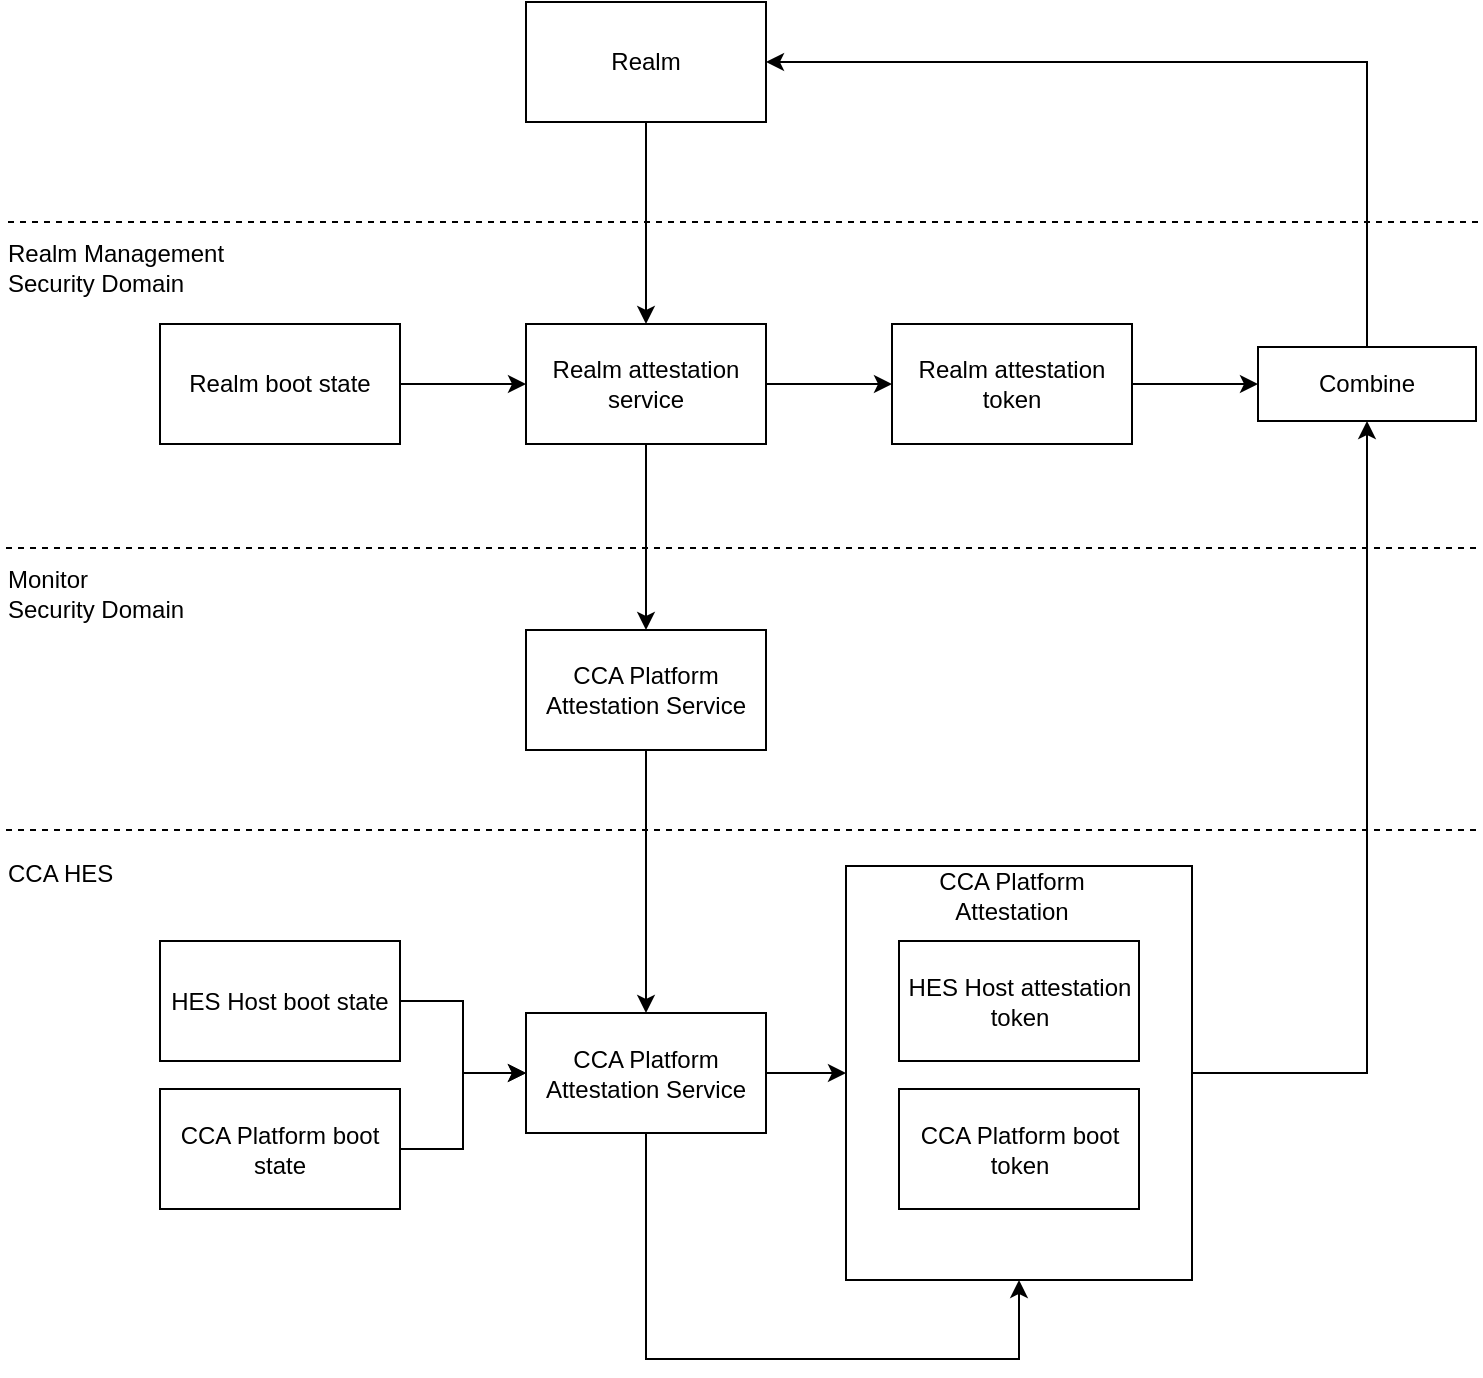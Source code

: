 <mxfile version="19.0.2" type="github">
  <diagram id="rpfzMZJ1WCSBL3HiM9C_" name="Page-1">
    <mxGraphModel dx="1408" dy="1424" grid="0" gridSize="10" guides="1" tooltips="1" connect="1" arrows="1" fold="1" page="0" pageScale="1" pageWidth="1200" pageHeight="1920" math="0" shadow="0">
      <root>
        <mxCell id="0" />
        <mxCell id="1" parent="0" />
        <mxCell id="0pyoU2voeQXo9jIR6_Ho-19" style="edgeStyle=orthogonalEdgeStyle;rounded=0;orthogonalLoop=1;jettySize=auto;html=1;exitX=1;exitY=0.5;exitDx=0;exitDy=0;entryX=0.5;entryY=1;entryDx=0;entryDy=0;" edge="1" parent="1" source="0pyoU2voeQXo9jIR6_Ho-12" target="0pyoU2voeQXo9jIR6_Ho-11">
          <mxGeometry relative="1" as="geometry" />
        </mxCell>
        <mxCell id="0pyoU2voeQXo9jIR6_Ho-12" value="" style="rounded=0;whiteSpace=wrap;html=1;fillColor=none;" vertex="1" parent="1">
          <mxGeometry x="272" y="-116" width="173" height="207" as="geometry" />
        </mxCell>
        <mxCell id="0pyoU2voeQXo9jIR6_Ho-28" style="edgeStyle=orthogonalEdgeStyle;rounded=0;orthogonalLoop=1;jettySize=auto;html=1;exitX=0.5;exitY=1;exitDx=0;exitDy=0;entryX=0.5;entryY=0;entryDx=0;entryDy=0;" edge="1" parent="1" source="0pyoU2voeQXo9jIR6_Ho-1" target="0pyoU2voeQXo9jIR6_Ho-3">
          <mxGeometry relative="1" as="geometry" />
        </mxCell>
        <mxCell id="0pyoU2voeQXo9jIR6_Ho-1" value="Realm" style="rounded=0;whiteSpace=wrap;html=1;" vertex="1" parent="1">
          <mxGeometry x="112" y="-548" width="120" height="60" as="geometry" />
        </mxCell>
        <mxCell id="0pyoU2voeQXo9jIR6_Ho-25" style="edgeStyle=orthogonalEdgeStyle;rounded=0;orthogonalLoop=1;jettySize=auto;html=1;exitX=1;exitY=0.5;exitDx=0;exitDy=0;entryX=0;entryY=0.5;entryDx=0;entryDy=0;" edge="1" parent="1" source="0pyoU2voeQXo9jIR6_Ho-2" target="0pyoU2voeQXo9jIR6_Ho-3">
          <mxGeometry relative="1" as="geometry" />
        </mxCell>
        <mxCell id="0pyoU2voeQXo9jIR6_Ho-2" value="Realm boot state" style="rounded=0;whiteSpace=wrap;html=1;" vertex="1" parent="1">
          <mxGeometry x="-71" y="-387" width="120" height="60" as="geometry" />
        </mxCell>
        <mxCell id="0pyoU2voeQXo9jIR6_Ho-24" style="edgeStyle=orthogonalEdgeStyle;rounded=0;orthogonalLoop=1;jettySize=auto;html=1;exitX=0.5;exitY=1;exitDx=0;exitDy=0;entryX=0.5;entryY=0;entryDx=0;entryDy=0;" edge="1" parent="1" source="0pyoU2voeQXo9jIR6_Ho-3" target="0pyoU2voeQXo9jIR6_Ho-5">
          <mxGeometry relative="1" as="geometry" />
        </mxCell>
        <mxCell id="0pyoU2voeQXo9jIR6_Ho-26" style="edgeStyle=orthogonalEdgeStyle;rounded=0;orthogonalLoop=1;jettySize=auto;html=1;exitX=1;exitY=0.5;exitDx=0;exitDy=0;entryX=0;entryY=0.5;entryDx=0;entryDy=0;" edge="1" parent="1" source="0pyoU2voeQXo9jIR6_Ho-3" target="0pyoU2voeQXo9jIR6_Ho-4">
          <mxGeometry relative="1" as="geometry" />
        </mxCell>
        <mxCell id="0pyoU2voeQXo9jIR6_Ho-3" value="Realm attestation service" style="rounded=0;whiteSpace=wrap;html=1;" vertex="1" parent="1">
          <mxGeometry x="112" y="-387" width="120" height="60" as="geometry" />
        </mxCell>
        <mxCell id="0pyoU2voeQXo9jIR6_Ho-27" style="edgeStyle=orthogonalEdgeStyle;rounded=0;orthogonalLoop=1;jettySize=auto;html=1;exitX=1;exitY=0.5;exitDx=0;exitDy=0;entryX=0;entryY=0.5;entryDx=0;entryDy=0;" edge="1" parent="1" source="0pyoU2voeQXo9jIR6_Ho-4" target="0pyoU2voeQXo9jIR6_Ho-11">
          <mxGeometry relative="1" as="geometry" />
        </mxCell>
        <mxCell id="0pyoU2voeQXo9jIR6_Ho-4" value="Realm attestation token" style="rounded=0;whiteSpace=wrap;html=1;" vertex="1" parent="1">
          <mxGeometry x="295" y="-387" width="120" height="60" as="geometry" />
        </mxCell>
        <mxCell id="0pyoU2voeQXo9jIR6_Ho-23" style="edgeStyle=orthogonalEdgeStyle;rounded=0;orthogonalLoop=1;jettySize=auto;html=1;exitX=0.5;exitY=1;exitDx=0;exitDy=0;entryX=0.5;entryY=0;entryDx=0;entryDy=0;" edge="1" parent="1" source="0pyoU2voeQXo9jIR6_Ho-5" target="0pyoU2voeQXo9jIR6_Ho-8">
          <mxGeometry relative="1" as="geometry" />
        </mxCell>
        <mxCell id="0pyoU2voeQXo9jIR6_Ho-5" value="CCA Platform Attestation Service" style="rounded=0;whiteSpace=wrap;html=1;" vertex="1" parent="1">
          <mxGeometry x="112" y="-234" width="120" height="60" as="geometry" />
        </mxCell>
        <mxCell id="0pyoU2voeQXo9jIR6_Ho-14" style="edgeStyle=orthogonalEdgeStyle;rounded=0;orthogonalLoop=1;jettySize=auto;html=1;exitX=1;exitY=0.5;exitDx=0;exitDy=0;entryX=0;entryY=0.5;entryDx=0;entryDy=0;" edge="1" parent="1" source="0pyoU2voeQXo9jIR6_Ho-6" target="0pyoU2voeQXo9jIR6_Ho-8">
          <mxGeometry relative="1" as="geometry" />
        </mxCell>
        <mxCell id="0pyoU2voeQXo9jIR6_Ho-6" value="HES Host boot state" style="rounded=0;whiteSpace=wrap;html=1;" vertex="1" parent="1">
          <mxGeometry x="-71" y="-78.5" width="120" height="60" as="geometry" />
        </mxCell>
        <mxCell id="0pyoU2voeQXo9jIR6_Ho-15" style="edgeStyle=orthogonalEdgeStyle;rounded=0;orthogonalLoop=1;jettySize=auto;html=1;exitX=1;exitY=0.5;exitDx=0;exitDy=0;entryX=0;entryY=0.5;entryDx=0;entryDy=0;" edge="1" parent="1" source="0pyoU2voeQXo9jIR6_Ho-7" target="0pyoU2voeQXo9jIR6_Ho-8">
          <mxGeometry relative="1" as="geometry" />
        </mxCell>
        <mxCell id="0pyoU2voeQXo9jIR6_Ho-7" value="CCA Platform boot state" style="rounded=0;whiteSpace=wrap;html=1;" vertex="1" parent="1">
          <mxGeometry x="-71" y="-4.5" width="120" height="60" as="geometry" />
        </mxCell>
        <mxCell id="0pyoU2voeQXo9jIR6_Ho-21" style="edgeStyle=orthogonalEdgeStyle;rounded=0;orthogonalLoop=1;jettySize=auto;html=1;exitX=1;exitY=0.5;exitDx=0;exitDy=0;entryX=0;entryY=0.5;entryDx=0;entryDy=0;" edge="1" parent="1" source="0pyoU2voeQXo9jIR6_Ho-8" target="0pyoU2voeQXo9jIR6_Ho-12">
          <mxGeometry relative="1" as="geometry" />
        </mxCell>
        <mxCell id="0pyoU2voeQXo9jIR6_Ho-22" style="edgeStyle=orthogonalEdgeStyle;rounded=0;orthogonalLoop=1;jettySize=auto;html=1;exitX=0.5;exitY=1;exitDx=0;exitDy=0;entryX=0.5;entryY=1;entryDx=0;entryDy=0;" edge="1" parent="1" source="0pyoU2voeQXo9jIR6_Ho-8" target="0pyoU2voeQXo9jIR6_Ho-12">
          <mxGeometry relative="1" as="geometry">
            <Array as="points">
              <mxPoint x="172" y="130.5" />
              <mxPoint x="359" y="130.5" />
            </Array>
          </mxGeometry>
        </mxCell>
        <mxCell id="0pyoU2voeQXo9jIR6_Ho-8" value="CCA Platform Attestation Service" style="rounded=0;whiteSpace=wrap;html=1;" vertex="1" parent="1">
          <mxGeometry x="112" y="-42.5" width="120" height="60" as="geometry" />
        </mxCell>
        <mxCell id="0pyoU2voeQXo9jIR6_Ho-9" value="HES Host attestation token" style="rounded=0;whiteSpace=wrap;html=1;" vertex="1" parent="1">
          <mxGeometry x="298.5" y="-78.5" width="120" height="60" as="geometry" />
        </mxCell>
        <mxCell id="0pyoU2voeQXo9jIR6_Ho-10" value="&lt;span style=&quot;&quot;&gt;CCA Platform boot token&lt;/span&gt;" style="rounded=0;whiteSpace=wrap;html=1;" vertex="1" parent="1">
          <mxGeometry x="298.5" y="-4.5" width="120" height="60" as="geometry" />
        </mxCell>
        <mxCell id="0pyoU2voeQXo9jIR6_Ho-29" style="edgeStyle=orthogonalEdgeStyle;rounded=0;orthogonalLoop=1;jettySize=auto;html=1;exitX=0.5;exitY=0;exitDx=0;exitDy=0;entryX=1;entryY=0.5;entryDx=0;entryDy=0;" edge="1" parent="1" source="0pyoU2voeQXo9jIR6_Ho-11" target="0pyoU2voeQXo9jIR6_Ho-1">
          <mxGeometry relative="1" as="geometry" />
        </mxCell>
        <mxCell id="0pyoU2voeQXo9jIR6_Ho-11" value="Combine" style="rounded=0;whiteSpace=wrap;html=1;" vertex="1" parent="1">
          <mxGeometry x="478" y="-375.5" width="109" height="37" as="geometry" />
        </mxCell>
        <mxCell id="0pyoU2voeQXo9jIR6_Ho-13" value="CCA Platform Attestation" style="text;html=1;strokeColor=none;fillColor=none;align=center;verticalAlign=middle;whiteSpace=wrap;rounded=0;" vertex="1" parent="1">
          <mxGeometry x="315" y="-116" width="80" height="30" as="geometry" />
        </mxCell>
        <mxCell id="0pyoU2voeQXo9jIR6_Ho-30" value="" style="endArrow=none;dashed=1;html=1;rounded=0;" edge="1" parent="1">
          <mxGeometry width="50" height="50" relative="1" as="geometry">
            <mxPoint x="587" y="-134" as="sourcePoint" />
            <mxPoint x="-150" y="-134" as="targetPoint" />
          </mxGeometry>
        </mxCell>
        <mxCell id="0pyoU2voeQXo9jIR6_Ho-31" value="" style="endArrow=none;dashed=1;html=1;rounded=0;" edge="1" parent="1">
          <mxGeometry width="50" height="50" relative="1" as="geometry">
            <mxPoint x="588" y="-438" as="sourcePoint" />
            <mxPoint x="-150" y="-438" as="targetPoint" />
          </mxGeometry>
        </mxCell>
        <mxCell id="0pyoU2voeQXo9jIR6_Ho-32" value="" style="endArrow=none;dashed=1;html=1;rounded=0;" edge="1" parent="1">
          <mxGeometry width="50" height="50" relative="1" as="geometry">
            <mxPoint x="587" y="-275" as="sourcePoint" />
            <mxPoint x="-150" y="-275" as="targetPoint" />
          </mxGeometry>
        </mxCell>
        <mxCell id="0pyoU2voeQXo9jIR6_Ho-34" value="Realm Management Security Domain" style="text;html=1;strokeColor=none;fillColor=none;align=left;verticalAlign=middle;whiteSpace=wrap;rounded=0;" vertex="1" parent="1">
          <mxGeometry x="-149" y="-430" width="142" height="30" as="geometry" />
        </mxCell>
        <mxCell id="0pyoU2voeQXo9jIR6_Ho-35" value="Monitor &lt;br&gt;Security Domain" style="text;html=1;strokeColor=none;fillColor=none;align=left;verticalAlign=middle;whiteSpace=wrap;rounded=0;" vertex="1" parent="1">
          <mxGeometry x="-149" y="-267" width="97" height="30" as="geometry" />
        </mxCell>
        <mxCell id="0pyoU2voeQXo9jIR6_Ho-36" value="CCA HES" style="text;html=1;strokeColor=none;fillColor=none;align=left;verticalAlign=middle;whiteSpace=wrap;rounded=0;" vertex="1" parent="1">
          <mxGeometry x="-149" y="-127" width="97" height="30" as="geometry" />
        </mxCell>
      </root>
    </mxGraphModel>
  </diagram>
</mxfile>
